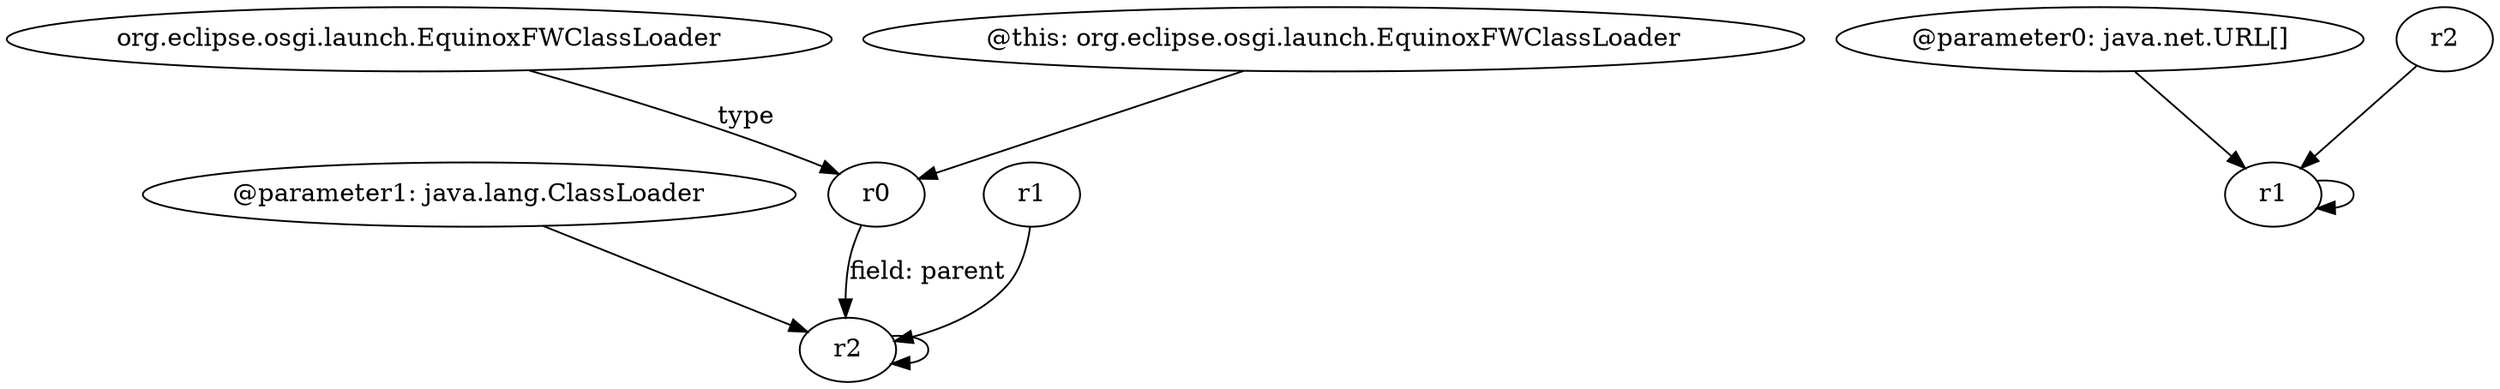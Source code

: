 digraph g {
0[label="@parameter1: java.lang.ClassLoader"]
1[label="r2"]
0->1[label=""]
2[label="r0"]
2->1[label="field: parent"]
1->1[label=""]
3[label="r1"]
3->3[label=""]
4[label="org.eclipse.osgi.launch.EquinoxFWClassLoader"]
4->2[label="type"]
5[label="@parameter0: java.net.URL[]"]
5->3[label=""]
6[label="r2"]
6->3[label=""]
7[label="r1"]
7->1[label=""]
8[label="@this: org.eclipse.osgi.launch.EquinoxFWClassLoader"]
8->2[label=""]
}